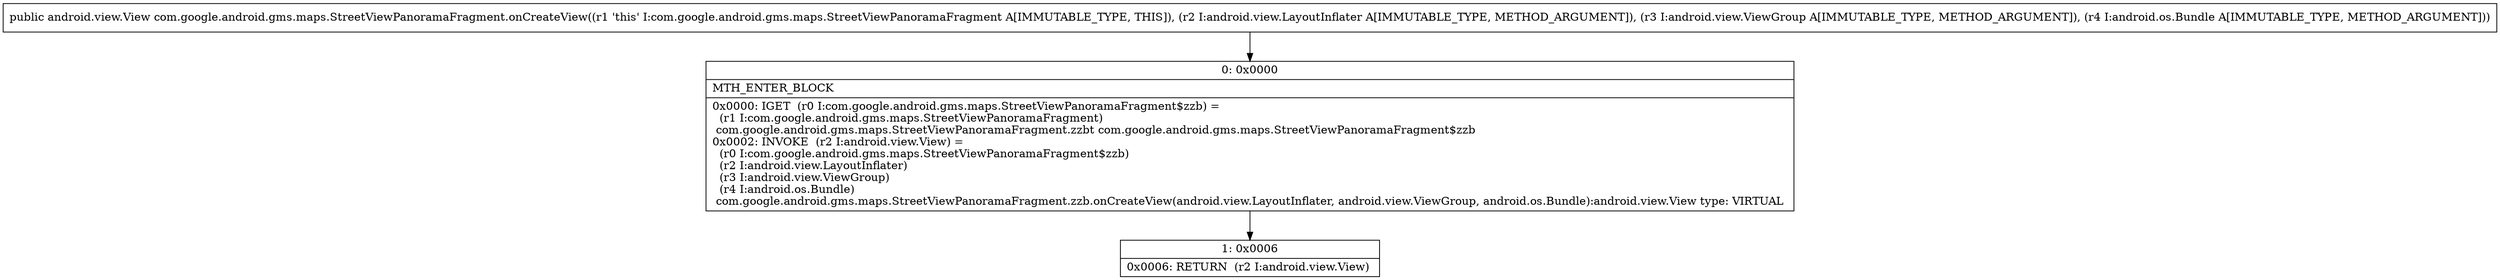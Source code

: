 digraph "CFG forcom.google.android.gms.maps.StreetViewPanoramaFragment.onCreateView(Landroid\/view\/LayoutInflater;Landroid\/view\/ViewGroup;Landroid\/os\/Bundle;)Landroid\/view\/View;" {
Node_0 [shape=record,label="{0\:\ 0x0000|MTH_ENTER_BLOCK\l|0x0000: IGET  (r0 I:com.google.android.gms.maps.StreetViewPanoramaFragment$zzb) = \l  (r1 I:com.google.android.gms.maps.StreetViewPanoramaFragment)\l com.google.android.gms.maps.StreetViewPanoramaFragment.zzbt com.google.android.gms.maps.StreetViewPanoramaFragment$zzb \l0x0002: INVOKE  (r2 I:android.view.View) = \l  (r0 I:com.google.android.gms.maps.StreetViewPanoramaFragment$zzb)\l  (r2 I:android.view.LayoutInflater)\l  (r3 I:android.view.ViewGroup)\l  (r4 I:android.os.Bundle)\l com.google.android.gms.maps.StreetViewPanoramaFragment.zzb.onCreateView(android.view.LayoutInflater, android.view.ViewGroup, android.os.Bundle):android.view.View type: VIRTUAL \l}"];
Node_1 [shape=record,label="{1\:\ 0x0006|0x0006: RETURN  (r2 I:android.view.View) \l}"];
MethodNode[shape=record,label="{public android.view.View com.google.android.gms.maps.StreetViewPanoramaFragment.onCreateView((r1 'this' I:com.google.android.gms.maps.StreetViewPanoramaFragment A[IMMUTABLE_TYPE, THIS]), (r2 I:android.view.LayoutInflater A[IMMUTABLE_TYPE, METHOD_ARGUMENT]), (r3 I:android.view.ViewGroup A[IMMUTABLE_TYPE, METHOD_ARGUMENT]), (r4 I:android.os.Bundle A[IMMUTABLE_TYPE, METHOD_ARGUMENT])) }"];
MethodNode -> Node_0;
Node_0 -> Node_1;
}

